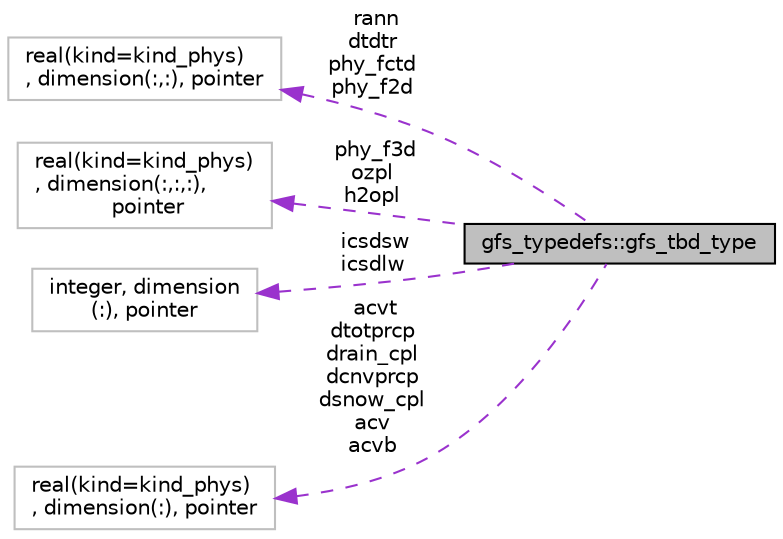 digraph "gfs_typedefs::gfs_tbd_type"
{
  edge [fontname="Helvetica",fontsize="10",labelfontname="Helvetica",labelfontsize="10"];
  node [fontname="Helvetica",fontsize="10",shape=record];
  rankdir="LR";
  Node1 [label="gfs_typedefs::gfs_tbd_type",height=0.2,width=0.4,color="black", fillcolor="grey75", style="filled", fontcolor="black"];
  Node2 -> Node1 [dir="back",color="darkorchid3",fontsize="10",style="dashed",label=" rann\ndtdtr\nphy_fctd\nphy_f2d" ,fontname="Helvetica"];
  Node2 [label="real(kind=kind_phys)\l, dimension(:,:), pointer",height=0.2,width=0.4,color="grey75", fillcolor="white", style="filled"];
  Node3 -> Node1 [dir="back",color="darkorchid3",fontsize="10",style="dashed",label=" phy_f3d\nozpl\nh2opl" ,fontname="Helvetica"];
  Node3 [label="real(kind=kind_phys)\l, dimension(:,:,:),\l pointer",height=0.2,width=0.4,color="grey75", fillcolor="white", style="filled"];
  Node4 -> Node1 [dir="back",color="darkorchid3",fontsize="10",style="dashed",label=" icsdsw\nicsdlw" ,fontname="Helvetica"];
  Node4 [label="integer, dimension\l(:), pointer",height=0.2,width=0.4,color="grey75", fillcolor="white", style="filled"];
  Node5 -> Node1 [dir="back",color="darkorchid3",fontsize="10",style="dashed",label=" acvt\ndtotprcp\ndrain_cpl\ndcnvprcp\ndsnow_cpl\nacv\nacvb" ,fontname="Helvetica"];
  Node5 [label="real(kind=kind_phys)\l, dimension(:), pointer",height=0.2,width=0.4,color="grey75", fillcolor="white", style="filled"];
}
